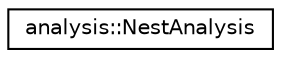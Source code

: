digraph "Graphical Class Hierarchy"
{
 // LATEX_PDF_SIZE
  edge [fontname="Helvetica",fontsize="10",labelfontname="Helvetica",labelfontsize="10"];
  node [fontname="Helvetica",fontsize="10",shape=record];
  rankdir="LR";
  Node0 [label="analysis::NestAnalysis",height=0.2,width=0.4,color="black", fillcolor="white", style="filled",URL="$classanalysis_1_1NestAnalysis.html",tooltip=" "];
}
